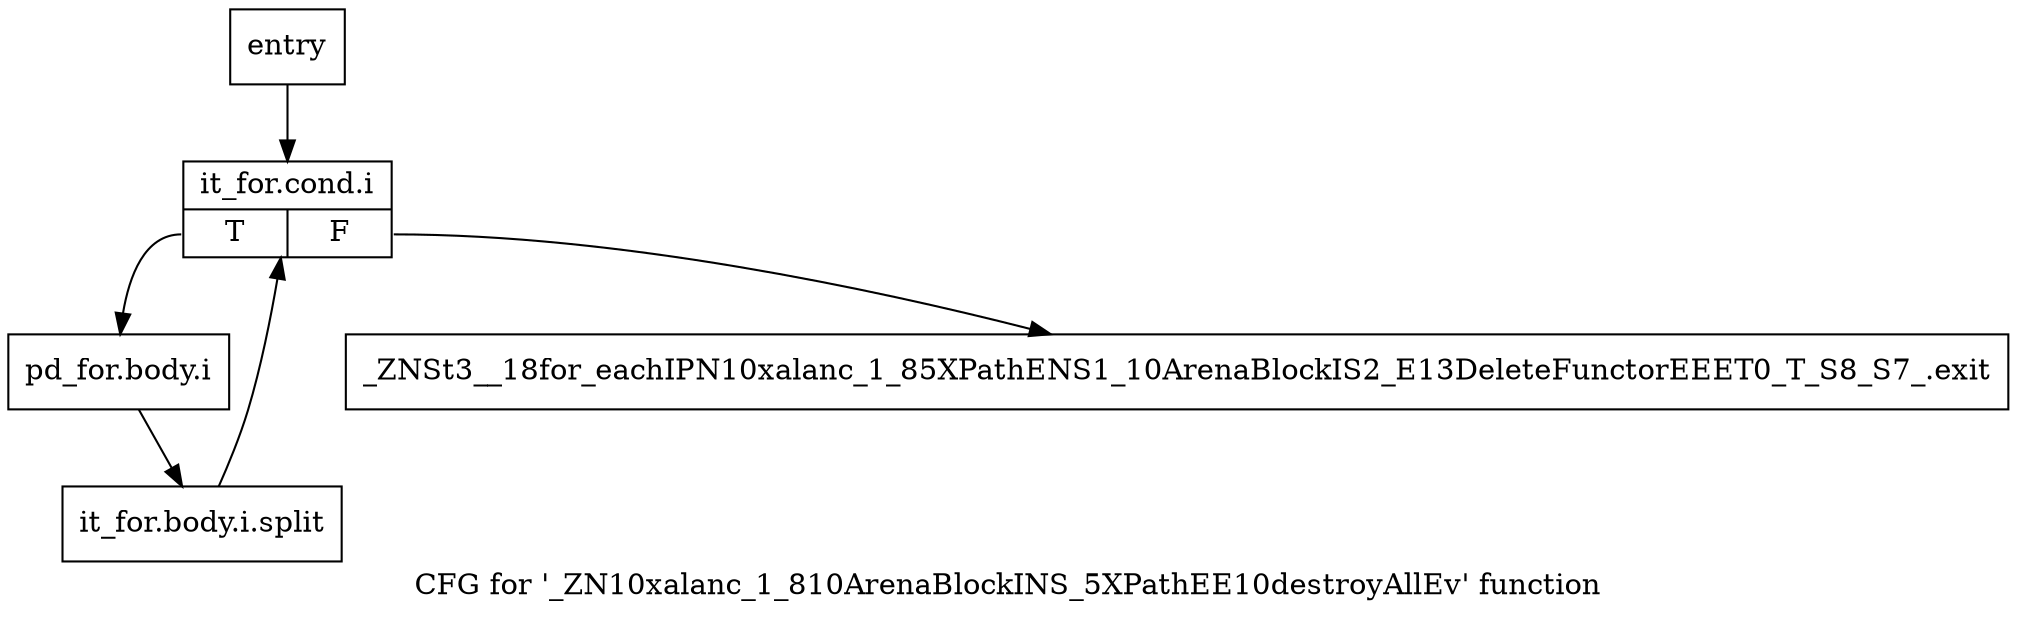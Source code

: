 digraph "CFG for '_ZN10xalanc_1_810ArenaBlockINS_5XPathEE10destroyAllEv' function" {
	label="CFG for '_ZN10xalanc_1_810ArenaBlockINS_5XPathEE10destroyAllEv' function";

	Node0x686d9a0 [shape=record,label="{entry}"];
	Node0x686d9a0 -> Node0x686d9f0;
	Node0x686d9f0 [shape=record,label="{it_for.cond.i|{<s0>T|<s1>F}}"];
	Node0x686d9f0:s0 -> Node0x686da40;
	Node0x686d9f0:s1 -> Node0x686da90;
	Node0x686da40 [shape=record,label="{pd_for.body.i}"];
	Node0x686da40 -> Node0xbaf1240;
	Node0xbaf1240 [shape=record,label="{it_for.body.i.split}"];
	Node0xbaf1240 -> Node0x686d9f0;
	Node0x686da90 [shape=record,label="{_ZNSt3__18for_eachIPN10xalanc_1_85XPathENS1_10ArenaBlockIS2_E13DeleteFunctorEEET0_T_S8_S7_.exit}"];
}
